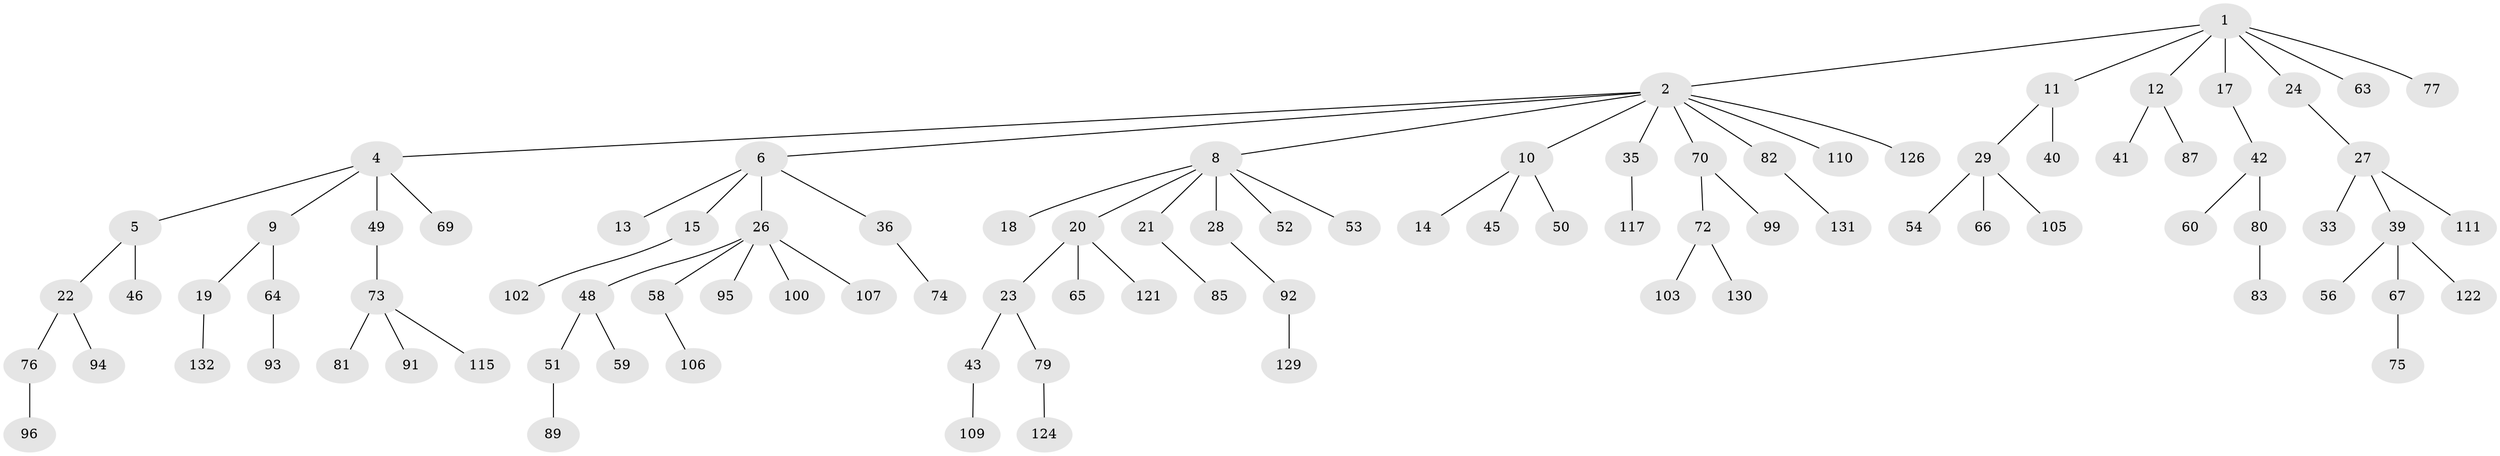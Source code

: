 // original degree distribution, {6: 0.022556390977443608, 9: 0.007518796992481203, 3: 0.11278195488721804, 5: 0.03007518796992481, 4: 0.06015037593984962, 2: 0.2857142857142857, 1: 0.48120300751879697}
// Generated by graph-tools (version 1.1) at 2025/11/02/27/25 16:11:28]
// undirected, 93 vertices, 92 edges
graph export_dot {
graph [start="1"]
  node [color=gray90,style=filled];
  1 [super="+7"];
  2 [super="+3"];
  4 [super="+44"];
  5 [super="+31"];
  6;
  8 [super="+16"];
  9;
  10 [super="+61"];
  11 [super="+32"];
  12;
  13 [super="+71"];
  14 [super="+57"];
  15;
  17;
  18;
  19 [super="+25"];
  20 [super="+113"];
  21 [super="+133"];
  22 [super="+30"];
  23 [super="+37"];
  24;
  26 [super="+86"];
  27 [super="+34"];
  28;
  29 [super="+47"];
  33;
  35 [super="+38"];
  36 [super="+78"];
  39 [super="+62"];
  40;
  41 [super="+55"];
  42 [super="+90"];
  43 [super="+119"];
  45 [super="+84"];
  46;
  48 [super="+127"];
  49;
  50 [super="+68"];
  51;
  52;
  53;
  54;
  56 [super="+112"];
  58;
  59;
  60;
  63;
  64;
  65;
  66;
  67;
  69;
  70 [super="+120"];
  72 [super="+88"];
  73 [super="+98"];
  74 [super="+97"];
  75;
  76;
  77 [super="+125"];
  79;
  80 [super="+104"];
  81;
  82 [super="+108"];
  83 [super="+101"];
  85;
  87;
  89;
  91;
  92;
  93 [super="+128"];
  94 [super="+123"];
  95 [super="+114"];
  96;
  99;
  100;
  102;
  103;
  105;
  106 [super="+116"];
  107;
  109;
  110 [super="+118"];
  111;
  115;
  117;
  121;
  122;
  124;
  126;
  129;
  130;
  131;
  132;
  1 -- 2;
  1 -- 11;
  1 -- 17;
  1 -- 63;
  1 -- 77;
  1 -- 24;
  1 -- 12;
  2 -- 4;
  2 -- 6;
  2 -- 8;
  2 -- 10;
  2 -- 35;
  2 -- 82;
  2 -- 126;
  2 -- 70;
  2 -- 110;
  4 -- 5;
  4 -- 9;
  4 -- 49;
  4 -- 69;
  5 -- 22;
  5 -- 46;
  6 -- 13;
  6 -- 15;
  6 -- 26;
  6 -- 36;
  8 -- 18;
  8 -- 20;
  8 -- 21;
  8 -- 28;
  8 -- 52;
  8 -- 53;
  9 -- 19;
  9 -- 64;
  10 -- 14;
  10 -- 45;
  10 -- 50;
  11 -- 29;
  11 -- 40;
  12 -- 41;
  12 -- 87;
  15 -- 102;
  17 -- 42;
  19 -- 132;
  20 -- 23;
  20 -- 65;
  20 -- 121;
  21 -- 85;
  22 -- 76;
  22 -- 94;
  23 -- 43;
  23 -- 79;
  24 -- 27;
  26 -- 48;
  26 -- 58;
  26 -- 100;
  26 -- 107;
  26 -- 95;
  27 -- 33;
  27 -- 111;
  27 -- 39;
  28 -- 92;
  29 -- 54;
  29 -- 105;
  29 -- 66;
  35 -- 117;
  36 -- 74;
  39 -- 56;
  39 -- 67;
  39 -- 122;
  42 -- 60;
  42 -- 80;
  43 -- 109;
  48 -- 51;
  48 -- 59;
  49 -- 73;
  51 -- 89;
  58 -- 106;
  64 -- 93;
  67 -- 75;
  70 -- 72;
  70 -- 99;
  72 -- 103;
  72 -- 130;
  73 -- 81;
  73 -- 91;
  73 -- 115;
  76 -- 96;
  79 -- 124;
  80 -- 83;
  82 -- 131;
  92 -- 129;
}
